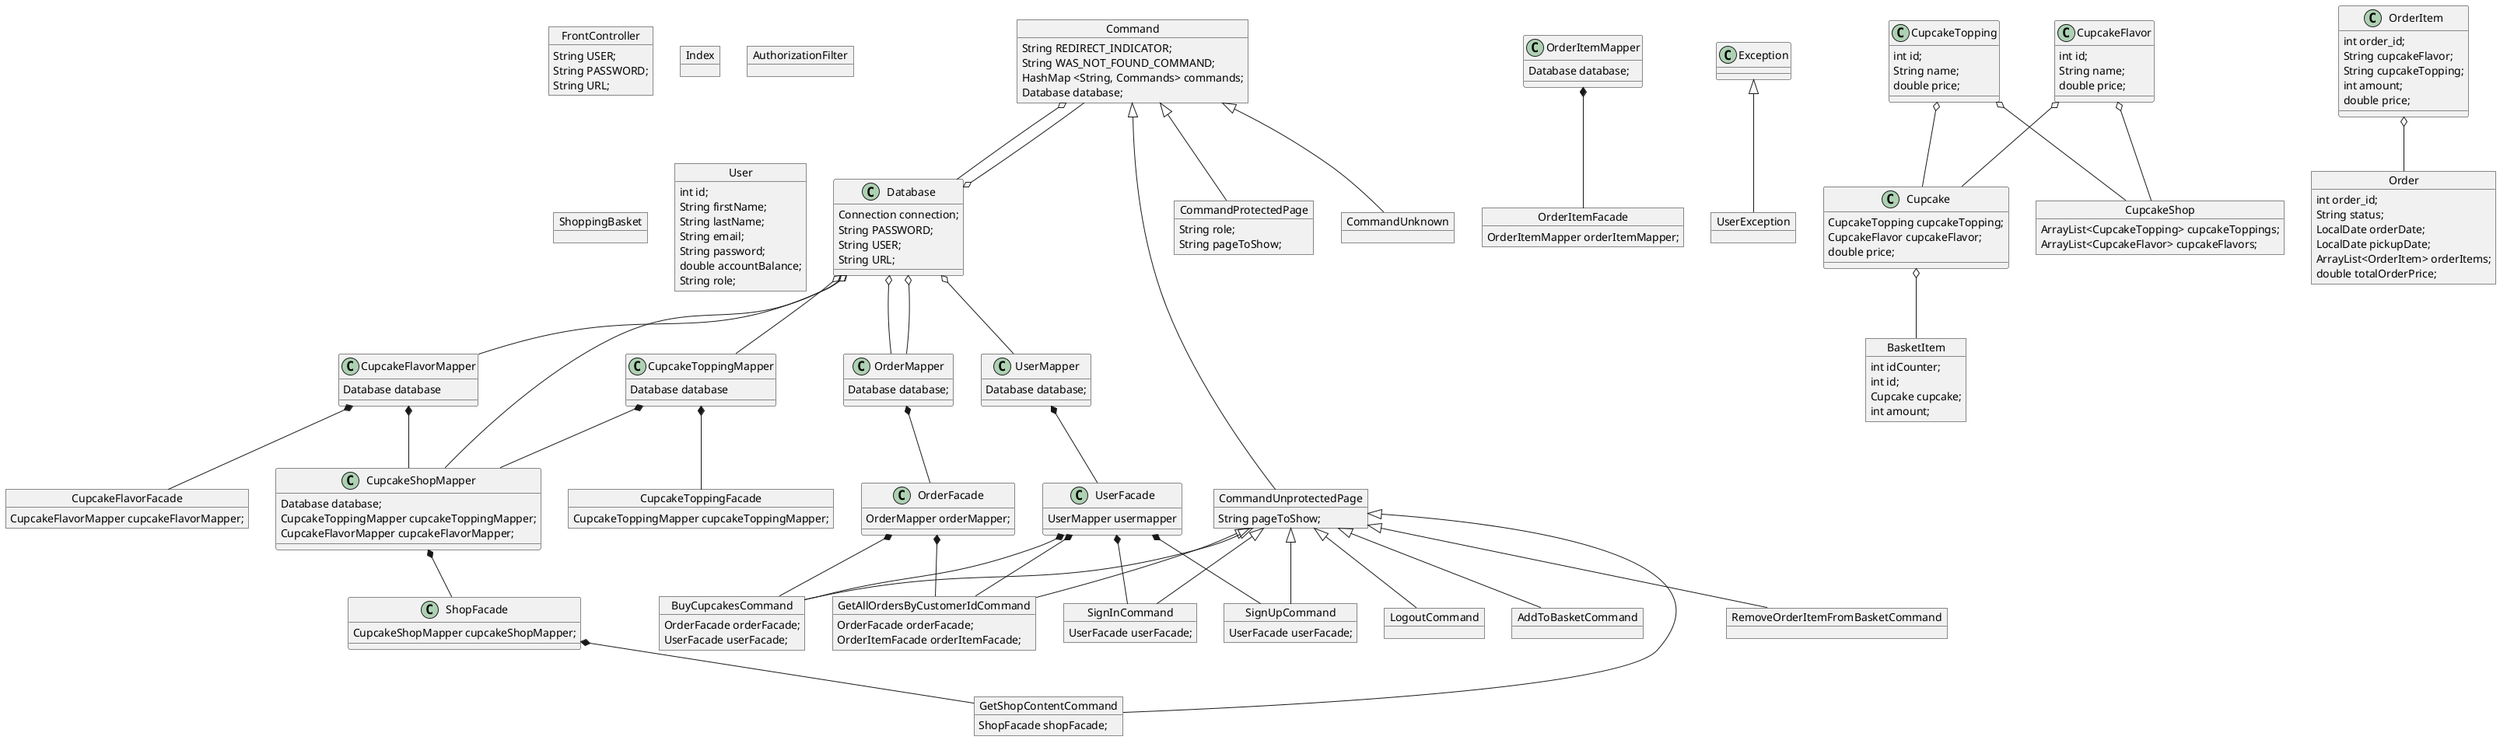 

@startuml Domain Model
  ' web folder
  object FrontController{
    String USER;
    String PASSWORD;
    String URL;
  }

  object Index{
  }
  ' web folder END

'---------------------------------------------------------

  ' filters folder
  object AuthorizationFilter{  
  }
  ' filters folder END

'---------------------------------------------------------

  'commands folder
  object Command{
    String REDIRECT_INDICATOR;
    String WAS_NOT_FOUND_COMMAND;
    HashMap <String, Commands> commands;
    Database database;
  }
  Database o-- Command

  object CommandUnprotectedPage{
    String pageToShow;
  }
  Command <|-- CommandUnprotectedPage

  object CommandProtectedPage{
    String role;
    String pageToShow;
  }
  Command <|-- CommandProtectedPage

  object CommandUnknown{
  }
  Command <|-- CommandUnknown

  object SignInCommand{
    UserFacade userFacade;
  }
  CommandUnprotectedPage <|-- SignInCommand
  UserFacade *-- SignInCommand

  object SignUpCommand{
    UserFacade userFacade;
  }
  CommandUnprotectedPage <|-- SignUpCommand
  UserFacade *-- SignUpCommand

  object LogoutCommand{
  }
  CommandUnprotectedPage <|-- LogoutCommand

  object AddToBasketCommand{
  }
  CommandUnprotectedPage <|-- AddToBasketCommand

  object BuyCupcakesCommand{
    OrderFacade orderFacade;
    UserFacade userFacade;
  }
  CommandUnprotectedPage <|-- BuyCupcakesCommand
  OrderFacade *-- BuyCupcakesCommand
  UserFacade *-- BuyCupcakesCommand

  object GetAllOrdersByCustomerIdCommand{
    OrderFacade orderFacade;
    OrderItemFacade orderItemFacade;
  }
  CommandUnprotectedPage <|-- GetAllOrdersByCustomerIdCommand
  OrderFacade *-- GetAllOrdersByCustomerIdCommand
  UserFacade *-- GetAllOrdersByCustomerIdCommand

  object GetShopContentCommand{
    ShopFacade shopFacade;
  }
  CommandUnprotectedPage <|-- GetShopContentCommand
  ShopFacade *-- GetShopContentCommand

  object RemoveOrderItemFromBasketCommand{
  }
  CommandUnprotectedPage <|-- RemoveOrderItemFromBasketCommand
  ' commands folder END

'---------------------------------------------------------

  ' services folder
  object CupcakeFlavorFacade{
    CupcakeFlavorMapper cupcakeFlavorMapper;
  }
  CupcakeFlavorMapper *-- CupcakeFlavorFacade

  object CupcakeToppingFacade{
    CupcakeToppingMapper cupcakeToppingMapper;
  }
  CupcakeToppingMapper *-- CupcakeToppingFacade

  object OrderFacade{
    OrderMapper orderMapper;
  }
  OrderMapper *-- OrderFacade

  object OrderItemFacade{
    OrderItemMapper orderItemMapper;
  }
  OrderItemMapper *-- OrderItemFacade

  object ShopFacade{
    CupcakeShopMapper cupcakeShopMapper;
  }
  CupcakeShopMapper *-- ShopFacade

  object UserFacade{
    UserMapper usermapper
  }
  UserMapper *-- UserFacade
  ' services folder END

'---------------------------------------------------------

  ' persistence
  object CupcakeFlavorMapper{
    Database database
  }
  Database o-- CupcakeFlavorMapper

  object CupcakeToppingMapper{
    Database database
  }
  Database o-- CupcakeToppingMapper

  object CupcakeShopMapper{
    Database database;
    CupcakeToppingMapper cupcakeToppingMapper;
    CupcakeFlavorMapper cupcakeFlavorMapper;
  }
  Database o-- CupcakeShopMapper
  CupcakeToppingMapper *-- CupcakeShopMapper
  CupcakeFlavorMapper *-- CupcakeShopMapper

  object Database{
    Connection connection;
    String PASSWORD;
    String USER;
    String URL;
  }
  Command o-- Database

  object OrderItemMapper{
    Database database;
  }
  Database o-- OrderMapper

  object OrderMapper{
    Database database;
  }
  Database o-- OrderMapper

  object UserMapper{
    Database database;
  }
  Database o-- UserMapper
  ' persistence END

  '---------------------------------------------------------

  ' exceptions folder
  object UserException{
  }
  Exception <|-- UserException
  ' exceptions folder END

  '---------------------------------------------------------

  ' entities folder
  object BasketItem{
    int idCounter;
    int id;
    Cupcake cupcake;
    int amount;
  }
  Cupcake o-- BasketItem

  object Cupcake{
    CupcakeTopping cupcakeTopping;
    CupcakeFlavor cupcakeFlavor;
    double price;
  }
  CupcakeTopping o-- Cupcake
  CupcakeFlavor o-- Cupcake

  object CupcakeFlavor{
    int id;
    String name;
    double price;
  }

  object CupcakeTopping{
    int id;
    String name;
    double price;
  }

  object CupcakeShop{
    ArrayList<CupcakeTopping> cupcakeToppings;
    ArrayList<CupcakeFlavor> cupcakeFlavors;
  }
  CupcakeTopping o-- CupcakeShop
  CupcakeFlavor o-- CupcakeShop

  object Order{
    int order_id;
    String status;
    LocalDate orderDate;
    LocalDate pickupDate;
    ArrayList<OrderItem> orderItems;
    double totalOrderPrice;
  }
  OrderItem o-- Order

  object OrderItem{
    int order_id;
    String cupcakeFlavor;
    String cupcakeTopping;
    int amount;
    double price;
  }

  object ShoppingBasket{
  }

  object User{
    int id;
    String firstName;
    String lastName;
    String email;
    String password;
    double accountBalance;
    String role;
  }
  ' entities folder END
@enduml

' Aggregation o-- (Is a) Is not responsible for the lifespan of the other class
' Composition *-- (Has a) Responsible for the lifespan of the other class
' Extention <|-- (Extends) 
' Number "n"